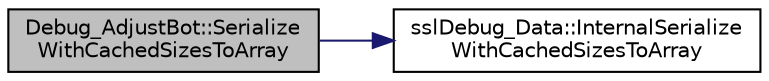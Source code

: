 digraph "Debug_AdjustBot::SerializeWithCachedSizesToArray"
{
 // INTERACTIVE_SVG=YES
  edge [fontname="Helvetica",fontsize="10",labelfontname="Helvetica",labelfontsize="10"];
  node [fontname="Helvetica",fontsize="10",shape=record];
  rankdir="LR";
  Node1 [label="Debug_AdjustBot::Serialize\lWithCachedSizesToArray",height=0.2,width=0.4,color="black", fillcolor="grey75", style="filled", fontcolor="black"];
  Node1 -> Node2 [color="midnightblue",fontsize="10",style="solid",fontname="Helvetica"];
  Node2 [label="sslDebug_Data::InternalSerialize\lWithCachedSizesToArray",height=0.2,width=0.4,color="black", fillcolor="white", style="filled",URL="$d4/d17/classssl_debug___data.html#a78d875bfc4cb3f47b6f81d236e68041d"];
}
